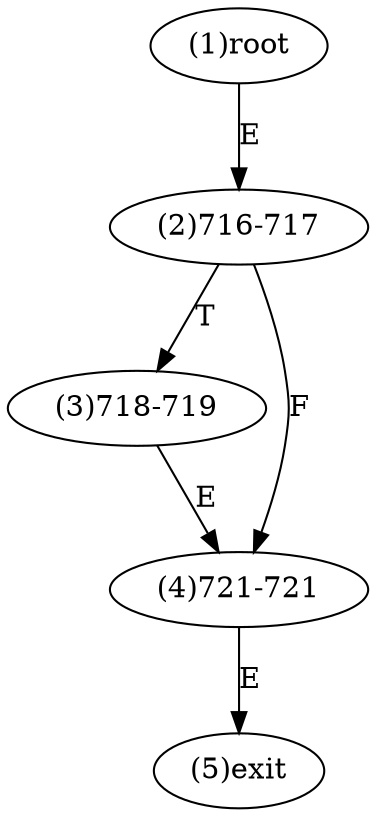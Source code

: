 digraph "" { 
1[ label="(1)root"];
2[ label="(2)716-717"];
3[ label="(3)718-719"];
4[ label="(4)721-721"];
5[ label="(5)exit"];
1->2[ label="E"];
2->4[ label="F"];
2->3[ label="T"];
3->4[ label="E"];
4->5[ label="E"];
}
